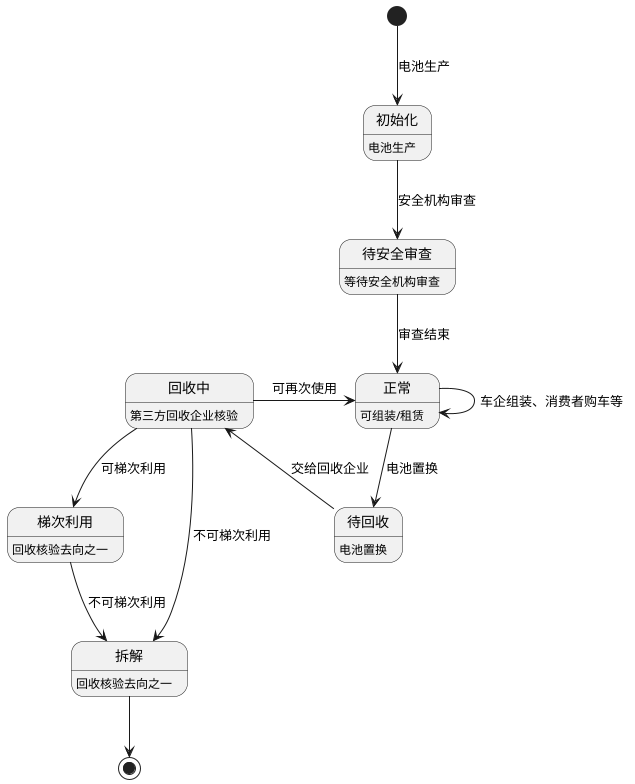 @startuml
'https://plantuml.com/state-diagram'

'电池状态列表
初始化 : 电池生产
待安全审查 : 等待安全机构审查
正常 : 可组装/租赁
待回收 : 电池置换
回收中 : 第三方回收企业核验
梯次利用 : 回收核验去向之一
拆解 : 回收核验去向之一

[*] --> 初始化 : 电池生产
初始化 --> 待安全审查 : 安全机构审查
待安全审查 --> 正常 : 审查结束
正常 --> 正常 : 车企组装、消费者购车等
正常 --> 待回收 : 电池置换
待回收 --> 回收中 : 交给回收企业
回收中 --> 梯次利用 : 可梯次利用
回收中 --> 拆解 : 不可梯次利用
回收中 -> 正常 : 可再次使用
梯次利用 --> 拆解 : 不可梯次利用
拆解 --> [*]

@enduml